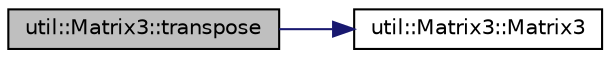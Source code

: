 digraph "util::Matrix3::transpose"
{
  edge [fontname="Helvetica",fontsize="10",labelfontname="Helvetica",labelfontsize="10"];
  node [fontname="Helvetica",fontsize="10",shape=record];
  rankdir="LR";
  Node35 [label="util::Matrix3::transpose",height=0.2,width=0.4,color="black", fillcolor="grey75", style="filled", fontcolor="black"];
  Node35 -> Node36 [color="midnightblue",fontsize="10",style="solid",fontname="Helvetica"];
  Node36 [label="util::Matrix3::Matrix3",height=0.2,width=0.4,color="black", fillcolor="white", style="filled",URL="$structutil_1_1Matrix3.html#a0ed74445ede833f02dd62475b6707fc9",tooltip="Constructor. "];
}
